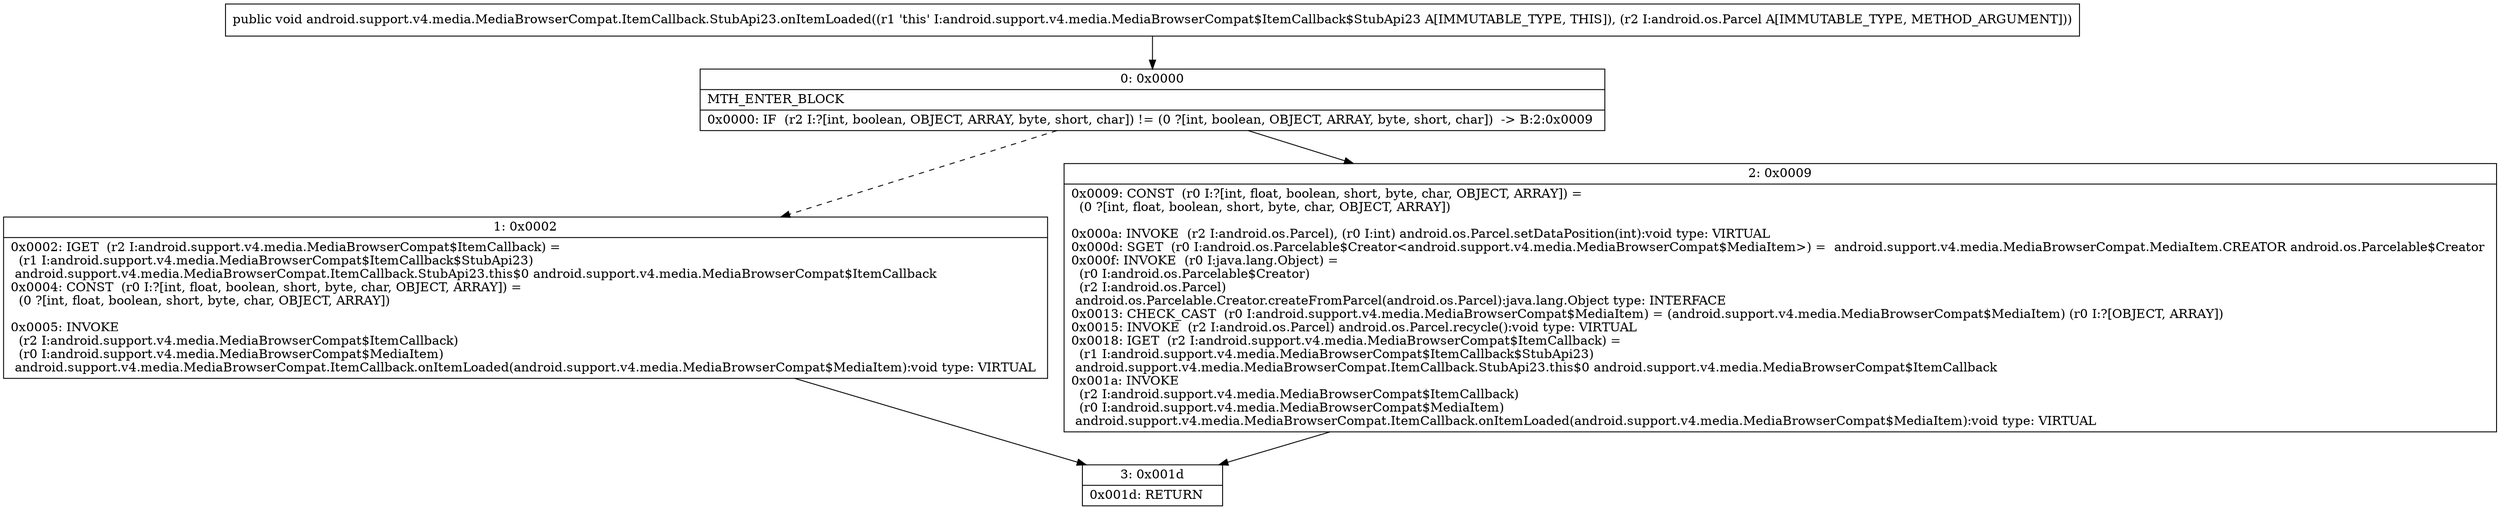 digraph "CFG forandroid.support.v4.media.MediaBrowserCompat.ItemCallback.StubApi23.onItemLoaded(Landroid\/os\/Parcel;)V" {
Node_0 [shape=record,label="{0\:\ 0x0000|MTH_ENTER_BLOCK\l|0x0000: IF  (r2 I:?[int, boolean, OBJECT, ARRAY, byte, short, char]) != (0 ?[int, boolean, OBJECT, ARRAY, byte, short, char])  \-\> B:2:0x0009 \l}"];
Node_1 [shape=record,label="{1\:\ 0x0002|0x0002: IGET  (r2 I:android.support.v4.media.MediaBrowserCompat$ItemCallback) = \l  (r1 I:android.support.v4.media.MediaBrowserCompat$ItemCallback$StubApi23)\l android.support.v4.media.MediaBrowserCompat.ItemCallback.StubApi23.this$0 android.support.v4.media.MediaBrowserCompat$ItemCallback \l0x0004: CONST  (r0 I:?[int, float, boolean, short, byte, char, OBJECT, ARRAY]) = \l  (0 ?[int, float, boolean, short, byte, char, OBJECT, ARRAY])\l \l0x0005: INVOKE  \l  (r2 I:android.support.v4.media.MediaBrowserCompat$ItemCallback)\l  (r0 I:android.support.v4.media.MediaBrowserCompat$MediaItem)\l android.support.v4.media.MediaBrowserCompat.ItemCallback.onItemLoaded(android.support.v4.media.MediaBrowserCompat$MediaItem):void type: VIRTUAL \l}"];
Node_2 [shape=record,label="{2\:\ 0x0009|0x0009: CONST  (r0 I:?[int, float, boolean, short, byte, char, OBJECT, ARRAY]) = \l  (0 ?[int, float, boolean, short, byte, char, OBJECT, ARRAY])\l \l0x000a: INVOKE  (r2 I:android.os.Parcel), (r0 I:int) android.os.Parcel.setDataPosition(int):void type: VIRTUAL \l0x000d: SGET  (r0 I:android.os.Parcelable$Creator\<android.support.v4.media.MediaBrowserCompat$MediaItem\>) =  android.support.v4.media.MediaBrowserCompat.MediaItem.CREATOR android.os.Parcelable$Creator \l0x000f: INVOKE  (r0 I:java.lang.Object) = \l  (r0 I:android.os.Parcelable$Creator)\l  (r2 I:android.os.Parcel)\l android.os.Parcelable.Creator.createFromParcel(android.os.Parcel):java.lang.Object type: INTERFACE \l0x0013: CHECK_CAST  (r0 I:android.support.v4.media.MediaBrowserCompat$MediaItem) = (android.support.v4.media.MediaBrowserCompat$MediaItem) (r0 I:?[OBJECT, ARRAY]) \l0x0015: INVOKE  (r2 I:android.os.Parcel) android.os.Parcel.recycle():void type: VIRTUAL \l0x0018: IGET  (r2 I:android.support.v4.media.MediaBrowserCompat$ItemCallback) = \l  (r1 I:android.support.v4.media.MediaBrowserCompat$ItemCallback$StubApi23)\l android.support.v4.media.MediaBrowserCompat.ItemCallback.StubApi23.this$0 android.support.v4.media.MediaBrowserCompat$ItemCallback \l0x001a: INVOKE  \l  (r2 I:android.support.v4.media.MediaBrowserCompat$ItemCallback)\l  (r0 I:android.support.v4.media.MediaBrowserCompat$MediaItem)\l android.support.v4.media.MediaBrowserCompat.ItemCallback.onItemLoaded(android.support.v4.media.MediaBrowserCompat$MediaItem):void type: VIRTUAL \l}"];
Node_3 [shape=record,label="{3\:\ 0x001d|0x001d: RETURN   \l}"];
MethodNode[shape=record,label="{public void android.support.v4.media.MediaBrowserCompat.ItemCallback.StubApi23.onItemLoaded((r1 'this' I:android.support.v4.media.MediaBrowserCompat$ItemCallback$StubApi23 A[IMMUTABLE_TYPE, THIS]), (r2 I:android.os.Parcel A[IMMUTABLE_TYPE, METHOD_ARGUMENT])) }"];
MethodNode -> Node_0;
Node_0 -> Node_1[style=dashed];
Node_0 -> Node_2;
Node_1 -> Node_3;
Node_2 -> Node_3;
}


